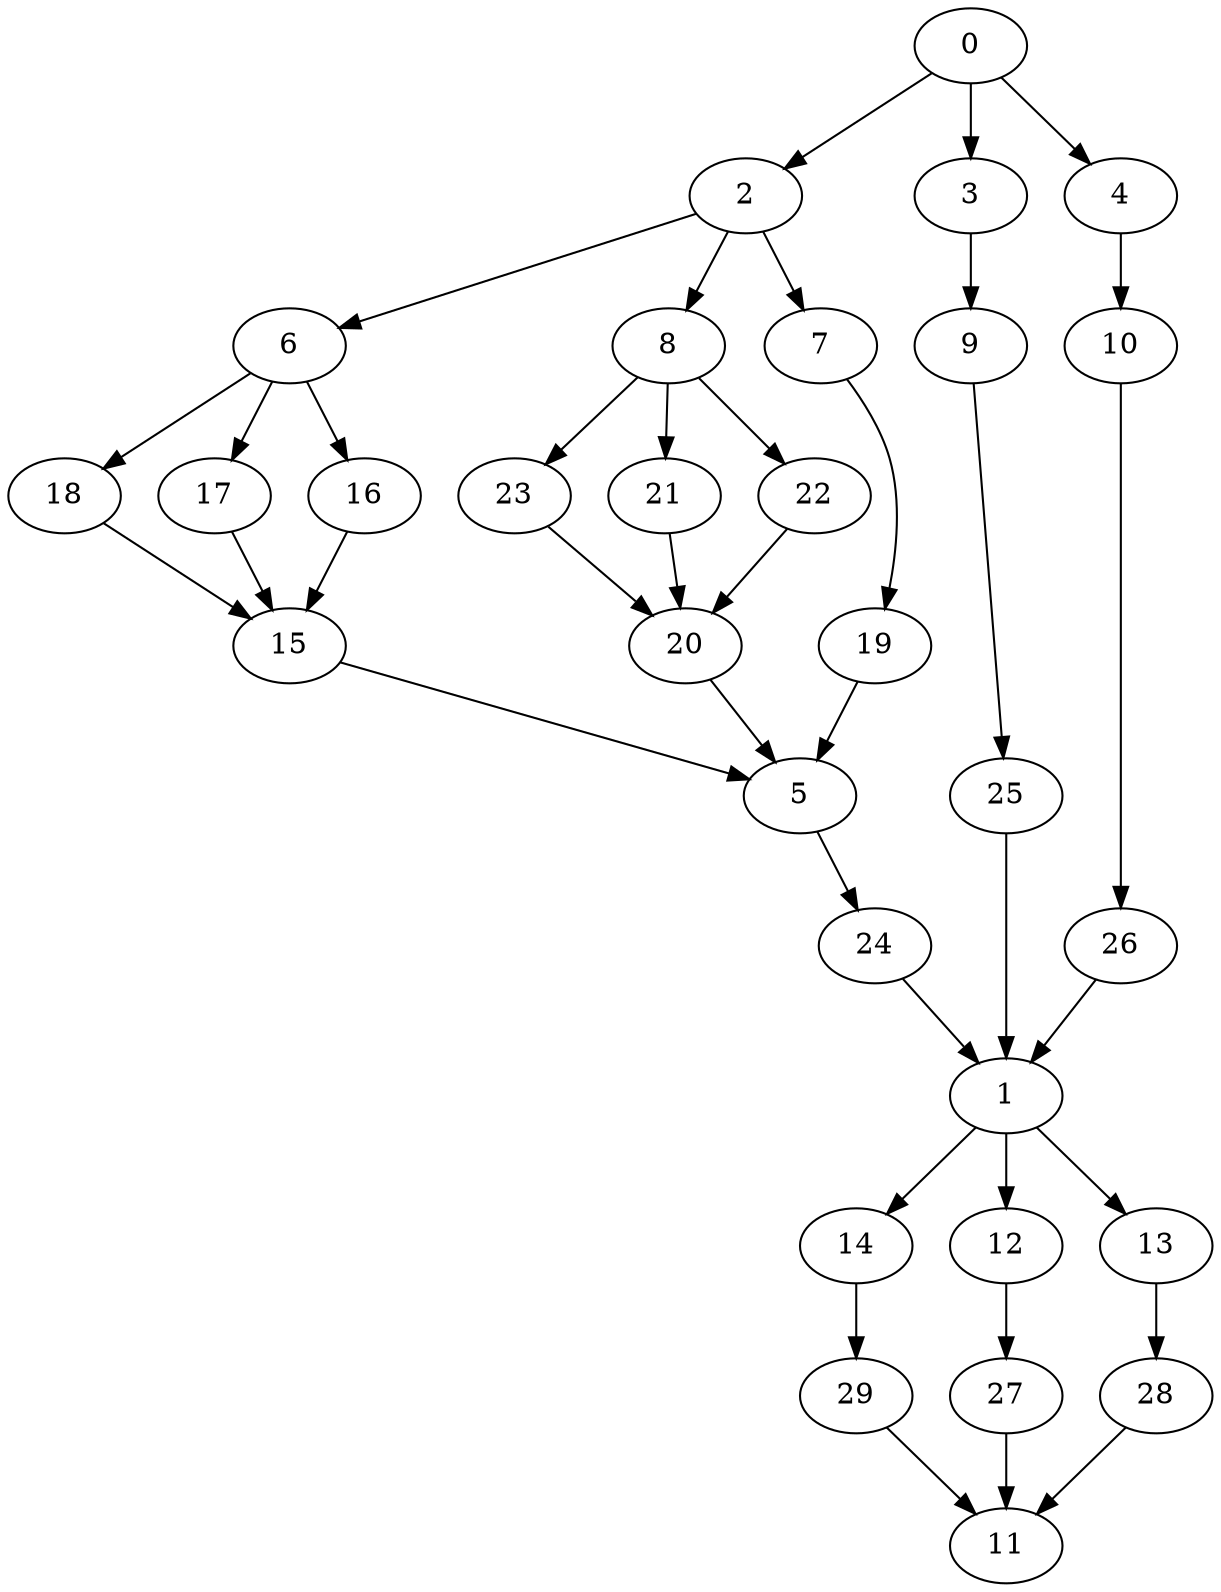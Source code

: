 digraph "SeriesParallel-MaxBf-3_Nodes_30_CCR_0.10_WeightType_Random#8" {
	graph ["Duplicate states"=0,
		GraphType=S_P,
		"Max states in OPEN"=0,
		Modes="120000ms; topo-ordered tasks, ; Pruning: task equivalence, fixed order ready list, ; F-value: ; Optimisation: best schedule length (\
SL) optimisation on equal, ",
		NumberOfTasks=30,
		"Pruned using list schedule length"=1,
		"States removed from OPEN"=0,
		TargetSystem="Homogeneous-4",
		"Time to schedule (ms)"=98,
		"Total idle time"=736,
		"Total schedule length"=966,
		"Total sequential time"=2261,
		"Total states created"=2
	];
	0	["Finish time"=58,
		Processor=0,
		"Start time"=0,
		Weight=58];
	2	["Finish time"=81,
		Processor=0,
		"Start time"=58,
		Weight=23];
	0 -> 2	[Weight=10];
	3	["Finish time"=388,
		Processor=1,
		"Start time"=272,
		Weight=116];
	0 -> 3	[Weight=8];
	4	["Finish time"=402,
		Processor=2,
		"Start time"=355,
		Weight=47];
	0 -> 4	[Weight=3];
	6	["Finish time"=186,
		Processor=0,
		"Start time"=81,
		Weight=105];
	2 -> 6	[Weight=4];
	8	["Finish time"=136,
		Processor=1,
		"Start time"=89,
		Weight=47];
	2 -> 8	[Weight=8];
	7	["Finish time"=136,
		Processor=2,
		"Start time"=89,
		Weight=47];
	2 -> 7	[Weight=8];
	18	["Finish time"=302,
		Processor=0,
		"Start time"=186,
		Weight=116];
	6 -> 18	[Weight=5];
	17	["Finish time"=272,
		Processor=1,
		"Start time"=190,
		Weight=82];
	6 -> 17	[Weight=4];
	16	["Finish time"=226,
		Processor=3,
		"Start time"=191,
		Weight=35];
	6 -> 16	[Weight=5];
	15	["Finish time"=407,
		Processor=0,
		"Start time"=302,
		Weight=105];
	18 -> 15	[Weight=6];
	23	["Finish time"=250,
		Processor=2,
		"Start time"=145,
		Weight=105];
	8 -> 23	[Weight=9];
	21	["Finish time"=308,
		Processor=3,
		"Start time"=226,
		Weight=82];
	8 -> 21	[Weight=10];
	22	["Finish time"=331,
		Processor=3,
		"Start time"=308,
		Weight=23];
	8 -> 22	[Weight=3];
	17 -> 15	[Weight=5];
	19	["Finish time"=355,
		Processor=2,
		"Start time"=250,
		Weight=105];
	7 -> 19	[Weight=2];
	20	["Finish time"=366,
		Processor=3,
		"Start time"=331,
		Weight=35];
	23 -> 20	[Weight=8];
	16 -> 15	[Weight=4];
	21 -> 20	[Weight=2];
	5	["Finish time"=512,
		Processor=0,
		"Start time"=407,
		Weight=105];
	15 -> 5	[Weight=9];
	19 -> 5	[Weight=7];
	9	["Finish time"=435,
		Processor=1,
		"Start time"=388,
		Weight=47];
	3 -> 9	[Weight=10];
	22 -> 20	[Weight=2];
	20 -> 5	[Weight=6];
	24	["Finish time"=582,
		Processor=0,
		"Start time"=512,
		Weight=70];
	5 -> 24	[Weight=4];
	10	["Finish time"=460,
		Processor=2,
		"Start time"=402,
		Weight=58];
	4 -> 10	[Weight=5];
	25	["Finish time"=517,
		Processor=1,
		"Start time"=435,
		Weight=82];
	9 -> 25	[Weight=7];
	26	["Finish time"=518,
		Processor=2,
		"Start time"=460,
		Weight=58];
	10 -> 26	[Weight=2];
	1	["Finish time"=664,
		Processor=0,
		"Start time"=582,
		Weight=82];
	25 -> 1	[Weight=4];
	24 -> 1	[Weight=8];
	26 -> 1	[Weight=3];
	14	["Finish time"=780,
		Processor=0,
		"Start time"=664,
		Weight=116];
	1 -> 14	[Weight=9];
	12	["Finish time"=789,
		Processor=1,
		"Start time"=673,
		Weight=116];
	1 -> 12	[Weight=9];
	13	["Finish time"=759,
		Processor=2,
		"Start time"=666,
		Weight=93];
	1 -> 13	[Weight=2];
	29	["Finish time"=896,
		Processor=0,
		"Start time"=780,
		Weight=116];
	14 -> 29	[Weight=10];
	27	["Finish time"=871,
		Processor=1,
		"Start time"=789,
		Weight=82];
	12 -> 27	[Weight=2];
	28	["Finish time"=794,
		Processor=2,
		"Start time"=759,
		Weight=35];
	13 -> 28	[Weight=2];
	11	["Finish time"=966,
		Processor=0,
		"Start time"=896,
		Weight=70];
	29 -> 11	[Weight=7];
	27 -> 11	[Weight=5];
	28 -> 11	[Weight=9];
}

